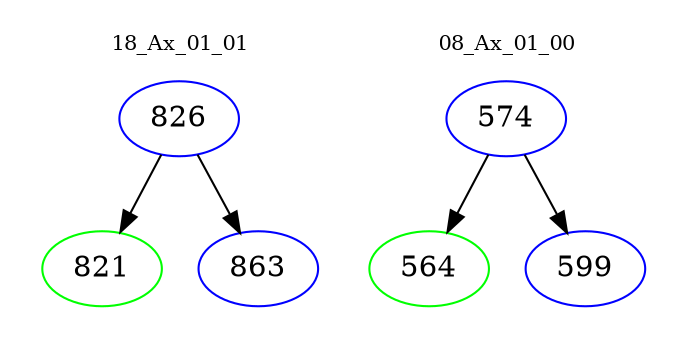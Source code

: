 digraph{
subgraph cluster_0 {
color = white
label = "18_Ax_01_01";
fontsize=10;
T0_826 [label="826", color="blue"]
T0_826 -> T0_821 [color="black"]
T0_821 [label="821", color="green"]
T0_826 -> T0_863 [color="black"]
T0_863 [label="863", color="blue"]
}
subgraph cluster_1 {
color = white
label = "08_Ax_01_00";
fontsize=10;
T1_574 [label="574", color="blue"]
T1_574 -> T1_564 [color="black"]
T1_564 [label="564", color="green"]
T1_574 -> T1_599 [color="black"]
T1_599 [label="599", color="blue"]
}
}
